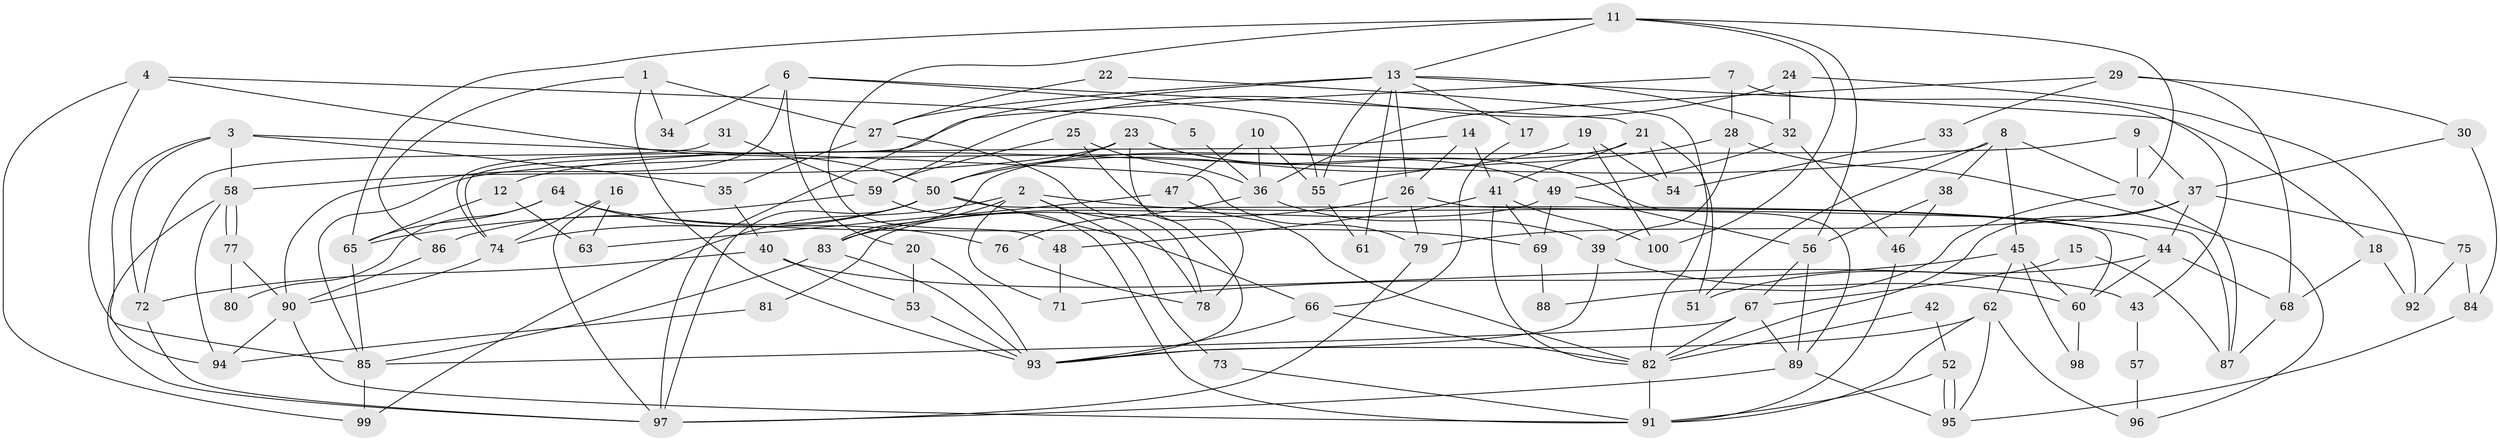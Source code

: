 // coarse degree distribution, {5: 0.18181818181818182, 7: 0.09090909090909091, 6: 0.09090909090909091, 4: 0.13636363636363635, 3: 0.19696969696969696, 8: 0.07575757575757576, 13: 0.015151515151515152, 2: 0.15151515151515152, 11: 0.015151515151515152, 10: 0.030303030303030304, 9: 0.015151515151515152}
// Generated by graph-tools (version 1.1) at 2025/23/03/03/25 07:23:56]
// undirected, 100 vertices, 200 edges
graph export_dot {
graph [start="1"]
  node [color=gray90,style=filled];
  1;
  2;
  3;
  4;
  5;
  6;
  7;
  8;
  9;
  10;
  11;
  12;
  13;
  14;
  15;
  16;
  17;
  18;
  19;
  20;
  21;
  22;
  23;
  24;
  25;
  26;
  27;
  28;
  29;
  30;
  31;
  32;
  33;
  34;
  35;
  36;
  37;
  38;
  39;
  40;
  41;
  42;
  43;
  44;
  45;
  46;
  47;
  48;
  49;
  50;
  51;
  52;
  53;
  54;
  55;
  56;
  57;
  58;
  59;
  60;
  61;
  62;
  63;
  64;
  65;
  66;
  67;
  68;
  69;
  70;
  71;
  72;
  73;
  74;
  75;
  76;
  77;
  78;
  79;
  80;
  81;
  82;
  83;
  84;
  85;
  86;
  87;
  88;
  89;
  90;
  91;
  92;
  93;
  94;
  95;
  96;
  97;
  98;
  99;
  100;
  1 -- 86;
  1 -- 27;
  1 -- 34;
  1 -- 93;
  2 -- 44;
  2 -- 83;
  2 -- 71;
  2 -- 73;
  2 -- 78;
  2 -- 99;
  3 -- 72;
  3 -- 79;
  3 -- 35;
  3 -- 58;
  3 -- 94;
  4 -- 50;
  4 -- 99;
  4 -- 5;
  4 -- 85;
  5 -- 36;
  6 -- 90;
  6 -- 21;
  6 -- 20;
  6 -- 34;
  6 -- 55;
  7 -- 74;
  7 -- 28;
  7 -- 43;
  8 -- 38;
  8 -- 51;
  8 -- 12;
  8 -- 45;
  8 -- 70;
  9 -- 85;
  9 -- 70;
  9 -- 37;
  10 -- 36;
  10 -- 55;
  10 -- 47;
  11 -- 56;
  11 -- 13;
  11 -- 48;
  11 -- 65;
  11 -- 70;
  11 -- 100;
  12 -- 65;
  12 -- 63;
  13 -- 97;
  13 -- 26;
  13 -- 17;
  13 -- 18;
  13 -- 27;
  13 -- 32;
  13 -- 55;
  13 -- 61;
  14 -- 74;
  14 -- 41;
  14 -- 26;
  15 -- 87;
  15 -- 67;
  16 -- 63;
  16 -- 97;
  16 -- 74;
  17 -- 66;
  18 -- 68;
  18 -- 92;
  19 -- 50;
  19 -- 100;
  19 -- 54;
  20 -- 93;
  20 -- 53;
  21 -- 83;
  21 -- 41;
  21 -- 51;
  21 -- 54;
  22 -- 27;
  22 -- 82;
  23 -- 58;
  23 -- 89;
  23 -- 49;
  23 -- 50;
  23 -- 78;
  24 -- 32;
  24 -- 92;
  24 -- 59;
  25 -- 93;
  25 -- 59;
  25 -- 36;
  26 -- 79;
  26 -- 83;
  26 -- 87;
  27 -- 78;
  27 -- 35;
  28 -- 39;
  28 -- 55;
  28 -- 96;
  29 -- 36;
  29 -- 68;
  29 -- 30;
  29 -- 33;
  30 -- 37;
  30 -- 84;
  31 -- 59;
  31 -- 72;
  32 -- 49;
  32 -- 46;
  33 -- 54;
  35 -- 40;
  36 -- 76;
  36 -- 39;
  37 -- 82;
  37 -- 44;
  37 -- 75;
  37 -- 79;
  38 -- 56;
  38 -- 46;
  39 -- 93;
  39 -- 60;
  40 -- 53;
  40 -- 43;
  40 -- 72;
  41 -- 82;
  41 -- 48;
  41 -- 69;
  41 -- 100;
  42 -- 52;
  42 -- 82;
  43 -- 57;
  44 -- 60;
  44 -- 51;
  44 -- 68;
  45 -- 60;
  45 -- 62;
  45 -- 71;
  45 -- 98;
  46 -- 91;
  47 -- 82;
  47 -- 63;
  48 -- 71;
  49 -- 56;
  49 -- 69;
  49 -- 81;
  50 -- 66;
  50 -- 60;
  50 -- 74;
  50 -- 86;
  50 -- 97;
  52 -- 95;
  52 -- 95;
  52 -- 91;
  53 -- 93;
  55 -- 61;
  56 -- 67;
  56 -- 89;
  57 -- 96;
  58 -- 77;
  58 -- 77;
  58 -- 94;
  58 -- 97;
  59 -- 65;
  59 -- 91;
  60 -- 98;
  62 -- 91;
  62 -- 93;
  62 -- 95;
  62 -- 96;
  64 -- 65;
  64 -- 69;
  64 -- 76;
  64 -- 80;
  65 -- 85;
  66 -- 82;
  66 -- 93;
  67 -- 85;
  67 -- 89;
  67 -- 82;
  68 -- 87;
  69 -- 88;
  70 -- 87;
  70 -- 88;
  72 -- 97;
  73 -- 91;
  74 -- 90;
  75 -- 84;
  75 -- 92;
  76 -- 78;
  77 -- 90;
  77 -- 80;
  79 -- 97;
  81 -- 94;
  82 -- 91;
  83 -- 93;
  83 -- 85;
  84 -- 95;
  85 -- 99;
  86 -- 90;
  89 -- 97;
  89 -- 95;
  90 -- 94;
  90 -- 91;
}
